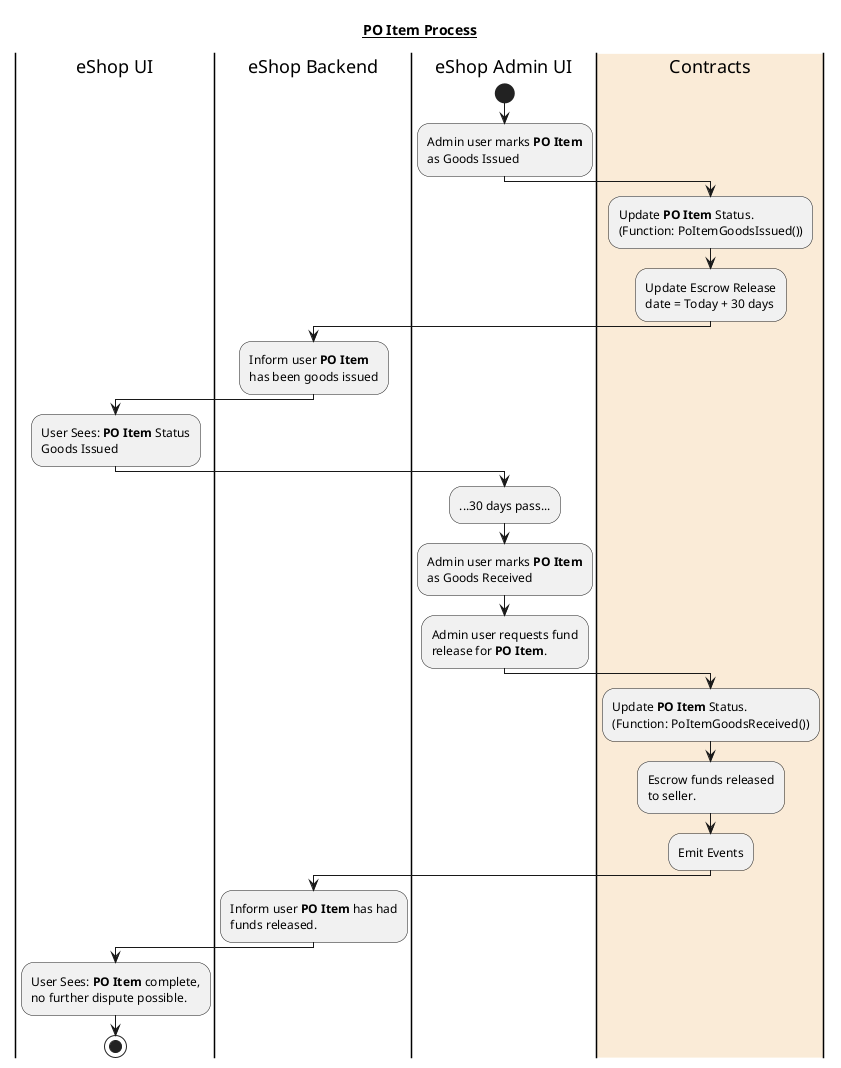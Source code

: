 ' PlantUML Diagram
@startuml
title __PO Item Process__

' Swimlanes
|eShop UI|
|eShop Backend|
|eShop Admin UI|
|#AntiqueWhite|Contracts| 

|eShop Admin UI|
start
:Admin user marks **PO Item**
as Goods Issued;

|Contracts|
:Update **PO Item** Status.
(Function: PoItemGoodsIssued());
:Update Escrow Release
date = Today + 30 days;

|eShop Backend|
:Inform user **PO Item** 
has been goods issued;

|eShop UI|
:User Sees: **PO Item** Status
Goods Issued;

|eShop Admin UI|
:...30 days pass...;
:Admin user marks **PO Item**
as Goods Received;
:Admin user requests fund
release for **PO Item**.;

|Contracts|
:Update **PO Item** Status.
(Function: PoItemGoodsReceived());
:Escrow funds released
to seller.;
:Emit Events;

|eShop Backend|
:Inform user **PO Item** has had
funds released.;

|eShop UI|
:User Sees: **PO Item** complete,
no further dispute possible.;

stop

@enduml